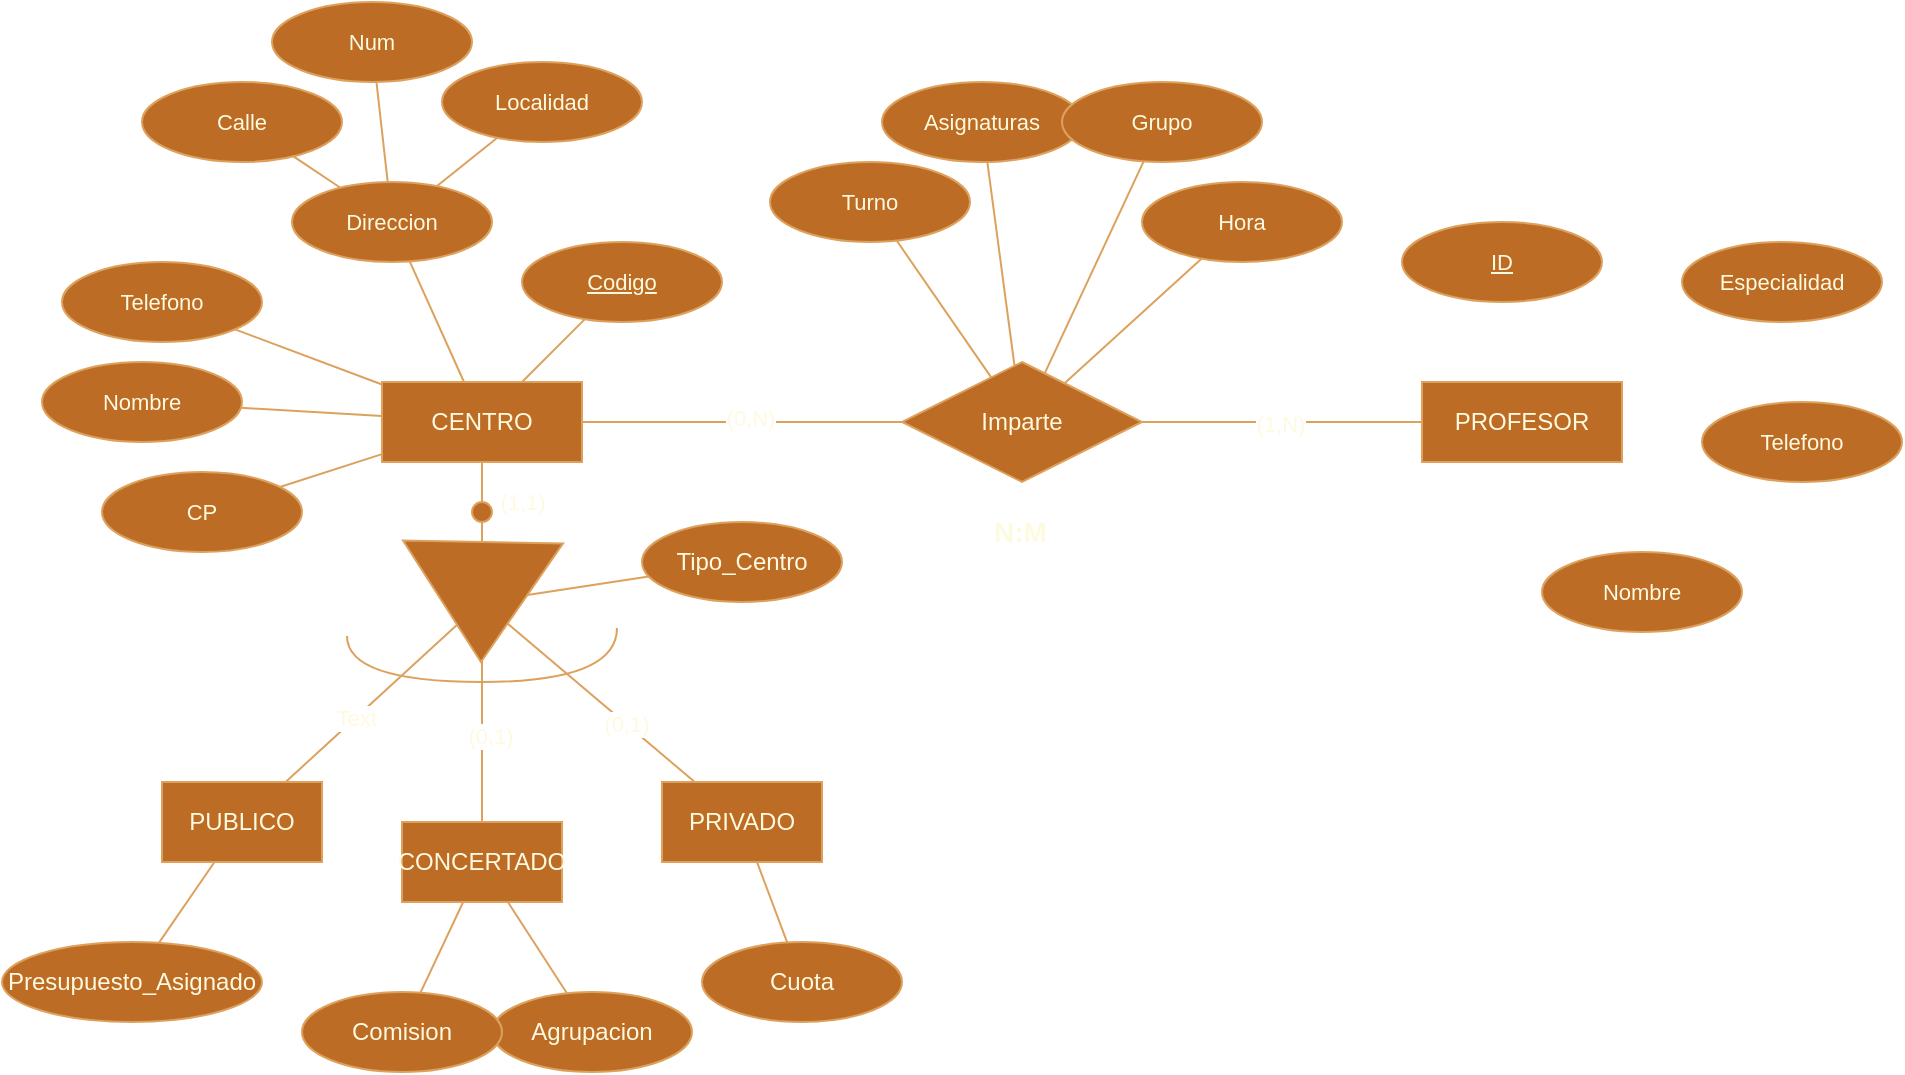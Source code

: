 <mxfile version="22.0.3" type="device">
  <diagram name="Página-1" id="tHIJFMgc6uWTjjo-sYCp">
    <mxGraphModel dx="2261" dy="844" grid="1" gridSize="10" guides="1" tooltips="1" connect="1" arrows="1" fold="1" page="1" pageScale="1" pageWidth="827" pageHeight="1169" math="0" shadow="0">
      <root>
        <mxCell id="0" />
        <mxCell id="1" parent="0" />
        <mxCell id="WT8zlKOzsP_hJUccbTNQ-26" style="edgeStyle=none;shape=connector;rounded=0;orthogonalLoop=1;jettySize=auto;html=1;labelBackgroundColor=default;strokeColor=#DDA15E;align=center;verticalAlign=middle;fontFamily=Helvetica;fontSize=11;fontColor=#FEFAE0;endArrow=none;endFill=0;fillColor=#BC6C25;" edge="1" parent="1" source="WT8zlKOzsP_hJUccbTNQ-1" target="WT8zlKOzsP_hJUccbTNQ-13">
          <mxGeometry relative="1" as="geometry" />
        </mxCell>
        <mxCell id="WT8zlKOzsP_hJUccbTNQ-49" value="(0,N)" style="edgeLabel;html=1;align=center;verticalAlign=middle;resizable=0;points=[];fontSize=11;fontFamily=Helvetica;fontColor=#FEFAE0;" vertex="1" connectable="0" parent="WT8zlKOzsP_hJUccbTNQ-26">
          <mxGeometry x="0.05" y="2" relative="1" as="geometry">
            <mxPoint as="offset" />
          </mxGeometry>
        </mxCell>
        <mxCell id="WT8zlKOzsP_hJUccbTNQ-51" style="edgeStyle=none;shape=connector;rounded=0;orthogonalLoop=1;jettySize=auto;html=1;labelBackgroundColor=default;strokeColor=#DDA15E;align=center;verticalAlign=middle;fontFamily=Helvetica;fontSize=11;fontColor=#FEFAE0;endArrow=none;endFill=0;fillColor=#BC6C25;" edge="1" parent="1" source="WT8zlKOzsP_hJUccbTNQ-1" target="WT8zlKOzsP_hJUccbTNQ-32">
          <mxGeometry relative="1" as="geometry" />
        </mxCell>
        <mxCell id="WT8zlKOzsP_hJUccbTNQ-52" style="edgeStyle=none;shape=connector;rounded=0;orthogonalLoop=1;jettySize=auto;html=1;labelBackgroundColor=default;strokeColor=#DDA15E;align=center;verticalAlign=middle;fontFamily=Helvetica;fontSize=11;fontColor=#FEFAE0;endArrow=none;endFill=0;fillColor=#BC6C25;" edge="1" parent="1" source="WT8zlKOzsP_hJUccbTNQ-1" target="WT8zlKOzsP_hJUccbTNQ-31">
          <mxGeometry relative="1" as="geometry" />
        </mxCell>
        <mxCell id="WT8zlKOzsP_hJUccbTNQ-56" style="edgeStyle=none;shape=connector;rounded=0;orthogonalLoop=1;jettySize=auto;html=1;labelBackgroundColor=default;strokeColor=#DDA15E;align=center;verticalAlign=middle;fontFamily=Helvetica;fontSize=11;fontColor=#FEFAE0;endArrow=none;endFill=0;fillColor=#BC6C25;" edge="1" parent="1" source="WT8zlKOzsP_hJUccbTNQ-1" target="WT8zlKOzsP_hJUccbTNQ-30">
          <mxGeometry relative="1" as="geometry" />
        </mxCell>
        <mxCell id="WT8zlKOzsP_hJUccbTNQ-57" style="edgeStyle=none;shape=connector;rounded=0;orthogonalLoop=1;jettySize=auto;html=1;labelBackgroundColor=default;strokeColor=#DDA15E;align=center;verticalAlign=middle;fontFamily=Helvetica;fontSize=11;fontColor=#FEFAE0;endArrow=none;endFill=0;fillColor=#BC6C25;" edge="1" parent="1" source="WT8zlKOzsP_hJUccbTNQ-1" target="WT8zlKOzsP_hJUccbTNQ-29">
          <mxGeometry relative="1" as="geometry" />
        </mxCell>
        <mxCell id="WT8zlKOzsP_hJUccbTNQ-58" style="edgeStyle=none;shape=connector;rounded=0;orthogonalLoop=1;jettySize=auto;html=1;labelBackgroundColor=default;strokeColor=#DDA15E;align=center;verticalAlign=middle;fontFamily=Helvetica;fontSize=11;fontColor=#FEFAE0;endArrow=none;endFill=0;fillColor=#BC6C25;" edge="1" parent="1" source="WT8zlKOzsP_hJUccbTNQ-1" target="WT8zlKOzsP_hJUccbTNQ-28">
          <mxGeometry relative="1" as="geometry" />
        </mxCell>
        <mxCell id="WT8zlKOzsP_hJUccbTNQ-1" value="CENTRO" style="whiteSpace=wrap;html=1;align=center;labelBackgroundColor=none;fillColor=#BC6C25;strokeColor=#DDA15E;fontColor=#FEFAE0;" vertex="1" parent="1">
          <mxGeometry x="120" y="240" width="100" height="40" as="geometry" />
        </mxCell>
        <mxCell id="WT8zlKOzsP_hJUccbTNQ-22" style="edgeStyle=none;shape=connector;rounded=0;orthogonalLoop=1;jettySize=auto;html=1;labelBackgroundColor=default;strokeColor=#DDA15E;align=center;verticalAlign=middle;fontFamily=Helvetica;fontSize=11;fontColor=#FEFAE0;endArrow=none;endFill=0;fillColor=#BC6C25;" edge="1" parent="1" source="WT8zlKOzsP_hJUccbTNQ-2" target="WT8zlKOzsP_hJUccbTNQ-19">
          <mxGeometry relative="1" as="geometry" />
        </mxCell>
        <mxCell id="WT8zlKOzsP_hJUccbTNQ-23" style="edgeStyle=none;shape=connector;rounded=0;orthogonalLoop=1;jettySize=auto;html=1;labelBackgroundColor=default;strokeColor=#DDA15E;align=center;verticalAlign=middle;fontFamily=Helvetica;fontSize=11;fontColor=#FEFAE0;endArrow=none;endFill=0;fillColor=#BC6C25;" edge="1" parent="1" source="WT8zlKOzsP_hJUccbTNQ-2" target="WT8zlKOzsP_hJUccbTNQ-18">
          <mxGeometry relative="1" as="geometry" />
        </mxCell>
        <mxCell id="WT8zlKOzsP_hJUccbTNQ-2" value="CONCERTADO" style="whiteSpace=wrap;html=1;align=center;labelBackgroundColor=none;fillColor=#BC6C25;strokeColor=#DDA15E;fontColor=#FEFAE0;" vertex="1" parent="1">
          <mxGeometry x="130" y="460" width="80" height="40" as="geometry" />
        </mxCell>
        <mxCell id="WT8zlKOzsP_hJUccbTNQ-3" value="" style="triangle;whiteSpace=wrap;html=1;rotation=91;labelBackgroundColor=none;fillColor=#BC6C25;strokeColor=#DDA15E;fontColor=#FEFAE0;" vertex="1" parent="1">
          <mxGeometry x="140" y="310" width="60" height="80" as="geometry" />
        </mxCell>
        <mxCell id="WT8zlKOzsP_hJUccbTNQ-4" value="" style="ellipse;whiteSpace=wrap;html=1;aspect=fixed;labelBackgroundColor=none;fillColor=#BC6C25;strokeColor=#DDA15E;fontColor=#FEFAE0;" vertex="1" parent="1">
          <mxGeometry x="165" y="300" width="10" height="10" as="geometry" />
        </mxCell>
        <mxCell id="WT8zlKOzsP_hJUccbTNQ-5" value="" style="endArrow=none;html=1;rounded=0;exitX=0.5;exitY=0;exitDx=0;exitDy=0;labelBackgroundColor=none;strokeColor=#DDA15E;fontColor=default;" edge="1" source="WT8zlKOzsP_hJUccbTNQ-4" target="WT8zlKOzsP_hJUccbTNQ-1" parent="1">
          <mxGeometry relative="1" as="geometry">
            <mxPoint x="20" y="330" as="sourcePoint" />
            <mxPoint x="180" y="330" as="targetPoint" />
          </mxGeometry>
        </mxCell>
        <mxCell id="WT8zlKOzsP_hJUccbTNQ-6" value="" style="endArrow=none;html=1;rounded=0;entryX=0.5;entryY=1;entryDx=0;entryDy=0;labelBackgroundColor=none;strokeColor=#DDA15E;fontColor=default;" edge="1" source="WT8zlKOzsP_hJUccbTNQ-3" target="WT8zlKOzsP_hJUccbTNQ-4" parent="1">
          <mxGeometry relative="1" as="geometry">
            <mxPoint x="130" y="360" as="sourcePoint" />
            <mxPoint x="290" y="360" as="targetPoint" />
          </mxGeometry>
        </mxCell>
        <mxCell id="WT8zlKOzsP_hJUccbTNQ-7" value="" style="endArrow=none;html=1;rounded=0;labelBackgroundColor=none;strokeColor=#DDA15E;fontColor=default;" edge="1" source="WT8zlKOzsP_hJUccbTNQ-3" target="WT8zlKOzsP_hJUccbTNQ-2" parent="1">
          <mxGeometry relative="1" as="geometry">
            <mxPoint x="220" y="340" as="sourcePoint" />
            <mxPoint x="380" y="340" as="targetPoint" />
          </mxGeometry>
        </mxCell>
        <mxCell id="WT8zlKOzsP_hJUccbTNQ-61" value="(0,1)" style="edgeLabel;html=1;align=center;verticalAlign=middle;resizable=0;points=[];fontSize=11;fontFamily=Helvetica;fontColor=#FEFAE0;" vertex="1" connectable="0" parent="WT8zlKOzsP_hJUccbTNQ-7">
          <mxGeometry x="-0.065" y="4" relative="1" as="geometry">
            <mxPoint as="offset" />
          </mxGeometry>
        </mxCell>
        <mxCell id="WT8zlKOzsP_hJUccbTNQ-21" style="rounded=0;orthogonalLoop=1;jettySize=auto;html=1;strokeColor=#DDA15E;fontColor=#FEFAE0;fillColor=#BC6C25;endArrow=none;endFill=0;" edge="1" parent="1" source="WT8zlKOzsP_hJUccbTNQ-8" target="WT8zlKOzsP_hJUccbTNQ-20">
          <mxGeometry relative="1" as="geometry" />
        </mxCell>
        <mxCell id="WT8zlKOzsP_hJUccbTNQ-8" value="PUBLICO" style="whiteSpace=wrap;html=1;align=center;labelBackgroundColor=none;fillColor=#BC6C25;strokeColor=#DDA15E;fontColor=#FEFAE0;" vertex="1" parent="1">
          <mxGeometry x="10" y="440" width="80" height="40" as="geometry" />
        </mxCell>
        <mxCell id="WT8zlKOzsP_hJUccbTNQ-24" style="edgeStyle=none;shape=connector;rounded=0;orthogonalLoop=1;jettySize=auto;html=1;labelBackgroundColor=default;strokeColor=#DDA15E;align=center;verticalAlign=middle;fontFamily=Helvetica;fontSize=11;fontColor=#FEFAE0;endArrow=none;endFill=0;fillColor=#BC6C25;" edge="1" parent="1" source="WT8zlKOzsP_hJUccbTNQ-9" target="WT8zlKOzsP_hJUccbTNQ-16">
          <mxGeometry relative="1" as="geometry" />
        </mxCell>
        <mxCell id="WT8zlKOzsP_hJUccbTNQ-9" value="PRIVADO" style="whiteSpace=wrap;html=1;align=center;labelBackgroundColor=none;fillColor=#BC6C25;strokeColor=#DDA15E;fontColor=#FEFAE0;" vertex="1" parent="1">
          <mxGeometry x="260" y="440" width="80" height="40" as="geometry" />
        </mxCell>
        <mxCell id="WT8zlKOzsP_hJUccbTNQ-10" value="" style="endArrow=none;html=1;rounded=0;labelBackgroundColor=none;strokeColor=#DDA15E;fontColor=default;" edge="1" source="WT8zlKOzsP_hJUccbTNQ-3" target="WT8zlKOzsP_hJUccbTNQ-9" parent="1">
          <mxGeometry relative="1" as="geometry">
            <mxPoint x="180" y="389" as="sourcePoint" />
            <mxPoint x="180" y="420" as="targetPoint" />
          </mxGeometry>
        </mxCell>
        <mxCell id="WT8zlKOzsP_hJUccbTNQ-60" value="(0,1)" style="edgeLabel;html=1;align=center;verticalAlign=middle;resizable=0;points=[];fontSize=11;fontFamily=Helvetica;fontColor=#FEFAE0;" vertex="1" connectable="0" parent="WT8zlKOzsP_hJUccbTNQ-10">
          <mxGeometry x="0.267" relative="1" as="geometry">
            <mxPoint as="offset" />
          </mxGeometry>
        </mxCell>
        <mxCell id="WT8zlKOzsP_hJUccbTNQ-11" value="" style="endArrow=none;html=1;rounded=0;labelBackgroundColor=none;strokeColor=#DDA15E;fontColor=default;" edge="1" source="WT8zlKOzsP_hJUccbTNQ-3" target="WT8zlKOzsP_hJUccbTNQ-8" parent="1">
          <mxGeometry relative="1" as="geometry">
            <mxPoint x="192" y="372" as="sourcePoint" />
            <mxPoint x="240" y="420" as="targetPoint" />
          </mxGeometry>
        </mxCell>
        <mxCell id="WT8zlKOzsP_hJUccbTNQ-62" value="Text" style="edgeLabel;html=1;align=center;verticalAlign=middle;resizable=0;points=[];fontSize=11;fontFamily=Helvetica;fontColor=#FEFAE0;" vertex="1" connectable="0" parent="WT8zlKOzsP_hJUccbTNQ-11">
          <mxGeometry x="0.182" relative="1" as="geometry">
            <mxPoint as="offset" />
          </mxGeometry>
        </mxCell>
        <mxCell id="WT8zlKOzsP_hJUccbTNQ-12" value="" style="endArrow=none;html=1;rounded=0;edgeStyle=orthogonalEdgeStyle;curved=1;labelBackgroundColor=none;strokeColor=#DDA15E;fontColor=default;" edge="1" parent="1">
          <mxGeometry width="50" height="50" relative="1" as="geometry">
            <mxPoint x="102.5" y="367" as="sourcePoint" />
            <mxPoint x="237.5" y="363" as="targetPoint" />
            <Array as="points">
              <mxPoint x="102.5" y="390" />
              <mxPoint x="237.5" y="390" />
            </Array>
          </mxGeometry>
        </mxCell>
        <mxCell id="WT8zlKOzsP_hJUccbTNQ-27" style="edgeStyle=none;shape=connector;rounded=0;orthogonalLoop=1;jettySize=auto;html=1;labelBackgroundColor=default;strokeColor=#DDA15E;align=center;verticalAlign=middle;fontFamily=Helvetica;fontSize=11;fontColor=#FEFAE0;endArrow=none;endFill=0;fillColor=#BC6C25;" edge="1" parent="1" source="WT8zlKOzsP_hJUccbTNQ-13" target="WT8zlKOzsP_hJUccbTNQ-14">
          <mxGeometry relative="1" as="geometry" />
        </mxCell>
        <mxCell id="WT8zlKOzsP_hJUccbTNQ-48" value="(1,N)" style="edgeLabel;html=1;align=center;verticalAlign=middle;resizable=0;points=[];fontSize=11;fontFamily=Helvetica;fontColor=#FEFAE0;" vertex="1" connectable="0" parent="WT8zlKOzsP_hJUccbTNQ-27">
          <mxGeometry x="-0.014" y="-1" relative="1" as="geometry">
            <mxPoint as="offset" />
          </mxGeometry>
        </mxCell>
        <mxCell id="WT8zlKOzsP_hJUccbTNQ-40" style="edgeStyle=none;shape=connector;rounded=0;orthogonalLoop=1;jettySize=auto;html=1;labelBackgroundColor=default;strokeColor=#DDA15E;align=center;verticalAlign=middle;fontFamily=Helvetica;fontSize=11;fontColor=#FEFAE0;endArrow=none;endFill=0;fillColor=#BC6C25;" edge="1" parent="1" source="WT8zlKOzsP_hJUccbTNQ-13" target="WT8zlKOzsP_hJUccbTNQ-36">
          <mxGeometry relative="1" as="geometry" />
        </mxCell>
        <mxCell id="WT8zlKOzsP_hJUccbTNQ-41" style="edgeStyle=none;shape=connector;rounded=0;orthogonalLoop=1;jettySize=auto;html=1;labelBackgroundColor=default;strokeColor=#DDA15E;align=center;verticalAlign=middle;fontFamily=Helvetica;fontSize=11;fontColor=#FEFAE0;endArrow=none;endFill=0;fillColor=#BC6C25;" edge="1" parent="1" source="WT8zlKOzsP_hJUccbTNQ-13" target="WT8zlKOzsP_hJUccbTNQ-37">
          <mxGeometry relative="1" as="geometry" />
        </mxCell>
        <mxCell id="WT8zlKOzsP_hJUccbTNQ-42" style="edgeStyle=none;shape=connector;rounded=0;orthogonalLoop=1;jettySize=auto;html=1;labelBackgroundColor=default;strokeColor=#DDA15E;align=center;verticalAlign=middle;fontFamily=Helvetica;fontSize=11;fontColor=#FEFAE0;endArrow=none;endFill=0;fillColor=#BC6C25;" edge="1" parent="1" source="WT8zlKOzsP_hJUccbTNQ-13" target="WT8zlKOzsP_hJUccbTNQ-38">
          <mxGeometry relative="1" as="geometry" />
        </mxCell>
        <mxCell id="WT8zlKOzsP_hJUccbTNQ-43" style="edgeStyle=none;shape=connector;rounded=0;orthogonalLoop=1;jettySize=auto;html=1;labelBackgroundColor=default;strokeColor=#DDA15E;align=center;verticalAlign=middle;fontFamily=Helvetica;fontSize=11;fontColor=#FEFAE0;endArrow=none;endFill=0;fillColor=#BC6C25;" edge="1" parent="1" source="WT8zlKOzsP_hJUccbTNQ-13" target="WT8zlKOzsP_hJUccbTNQ-39">
          <mxGeometry relative="1" as="geometry" />
        </mxCell>
        <mxCell id="WT8zlKOzsP_hJUccbTNQ-13" value="Imparte" style="shape=rhombus;perimeter=rhombusPerimeter;whiteSpace=wrap;html=1;align=center;strokeColor=#DDA15E;fontColor=#FEFAE0;fillColor=#BC6C25;" vertex="1" parent="1">
          <mxGeometry x="380" y="230" width="120" height="60" as="geometry" />
        </mxCell>
        <mxCell id="WT8zlKOzsP_hJUccbTNQ-14" value="PROFESOR" style="whiteSpace=wrap;html=1;align=center;strokeColor=#DDA15E;fontColor=#FEFAE0;fillColor=#BC6C25;" vertex="1" parent="1">
          <mxGeometry x="640" y="240" width="100" height="40" as="geometry" />
        </mxCell>
        <mxCell id="WT8zlKOzsP_hJUccbTNQ-25" style="edgeStyle=none;shape=connector;rounded=0;orthogonalLoop=1;jettySize=auto;html=1;labelBackgroundColor=default;strokeColor=#DDA15E;align=center;verticalAlign=middle;fontFamily=Helvetica;fontSize=11;fontColor=#FEFAE0;endArrow=none;endFill=0;fillColor=#BC6C25;" edge="1" parent="1" source="WT8zlKOzsP_hJUccbTNQ-15" target="WT8zlKOzsP_hJUccbTNQ-3">
          <mxGeometry relative="1" as="geometry" />
        </mxCell>
        <mxCell id="WT8zlKOzsP_hJUccbTNQ-15" value="Tipo_Centro" style="ellipse;whiteSpace=wrap;html=1;align=center;strokeColor=#DDA15E;fontColor=#FEFAE0;fillColor=#BC6C25;" vertex="1" parent="1">
          <mxGeometry x="250" y="310" width="100" height="40" as="geometry" />
        </mxCell>
        <mxCell id="WT8zlKOzsP_hJUccbTNQ-16" value="Cuota" style="ellipse;whiteSpace=wrap;html=1;align=center;strokeColor=#DDA15E;fontColor=#FEFAE0;fillColor=#BC6C25;" vertex="1" parent="1">
          <mxGeometry x="280" y="520" width="100" height="40" as="geometry" />
        </mxCell>
        <mxCell id="WT8zlKOzsP_hJUccbTNQ-18" value="Agrupacion" style="ellipse;whiteSpace=wrap;html=1;align=center;strokeColor=#DDA15E;fontColor=#FEFAE0;fillColor=#BC6C25;" vertex="1" parent="1">
          <mxGeometry x="175" y="545" width="100" height="40" as="geometry" />
        </mxCell>
        <mxCell id="WT8zlKOzsP_hJUccbTNQ-19" value="Comision" style="ellipse;whiteSpace=wrap;html=1;align=center;strokeColor=#DDA15E;fontColor=#FEFAE0;fillColor=#BC6C25;" vertex="1" parent="1">
          <mxGeometry x="80" y="545" width="100" height="40" as="geometry" />
        </mxCell>
        <mxCell id="WT8zlKOzsP_hJUccbTNQ-20" value="Presupuesto_Asignado" style="ellipse;whiteSpace=wrap;html=1;align=center;strokeColor=#DDA15E;fontColor=#FEFAE0;fillColor=#BC6C25;" vertex="1" parent="1">
          <mxGeometry x="-70" y="520" width="130" height="40" as="geometry" />
        </mxCell>
        <mxCell id="WT8zlKOzsP_hJUccbTNQ-28" value="CP" style="ellipse;whiteSpace=wrap;html=1;align=center;strokeColor=#DDA15E;fontFamily=Helvetica;fontSize=11;fontColor=#FEFAE0;fillColor=#BC6C25;" vertex="1" parent="1">
          <mxGeometry x="-20" y="285" width="100" height="40" as="geometry" />
        </mxCell>
        <mxCell id="WT8zlKOzsP_hJUccbTNQ-29" value="Nombre" style="ellipse;whiteSpace=wrap;html=1;align=center;strokeColor=#DDA15E;fontFamily=Helvetica;fontSize=11;fontColor=#FEFAE0;fillColor=#BC6C25;" vertex="1" parent="1">
          <mxGeometry x="-50" y="230" width="100" height="40" as="geometry" />
        </mxCell>
        <mxCell id="WT8zlKOzsP_hJUccbTNQ-30" value="Telefono" style="ellipse;whiteSpace=wrap;html=1;align=center;strokeColor=#DDA15E;fontFamily=Helvetica;fontSize=11;fontColor=#FEFAE0;fillColor=#BC6C25;" vertex="1" parent="1">
          <mxGeometry x="-40" y="180" width="100" height="40" as="geometry" />
        </mxCell>
        <mxCell id="WT8zlKOzsP_hJUccbTNQ-53" style="edgeStyle=none;shape=connector;rounded=0;orthogonalLoop=1;jettySize=auto;html=1;labelBackgroundColor=default;strokeColor=#DDA15E;align=center;verticalAlign=middle;fontFamily=Helvetica;fontSize=11;fontColor=#FEFAE0;endArrow=none;endFill=0;fillColor=#BC6C25;" edge="1" parent="1" source="WT8zlKOzsP_hJUccbTNQ-31" target="WT8zlKOzsP_hJUccbTNQ-33">
          <mxGeometry relative="1" as="geometry" />
        </mxCell>
        <mxCell id="WT8zlKOzsP_hJUccbTNQ-54" style="edgeStyle=none;shape=connector;rounded=0;orthogonalLoop=1;jettySize=auto;html=1;labelBackgroundColor=default;strokeColor=#DDA15E;align=center;verticalAlign=middle;fontFamily=Helvetica;fontSize=11;fontColor=#FEFAE0;endArrow=none;endFill=0;fillColor=#BC6C25;" edge="1" parent="1" source="WT8zlKOzsP_hJUccbTNQ-31" target="WT8zlKOzsP_hJUccbTNQ-34">
          <mxGeometry relative="1" as="geometry" />
        </mxCell>
        <mxCell id="WT8zlKOzsP_hJUccbTNQ-55" style="edgeStyle=none;shape=connector;rounded=0;orthogonalLoop=1;jettySize=auto;html=1;labelBackgroundColor=default;strokeColor=#DDA15E;align=center;verticalAlign=middle;fontFamily=Helvetica;fontSize=11;fontColor=#FEFAE0;endArrow=none;endFill=0;fillColor=#BC6C25;" edge="1" parent="1" source="WT8zlKOzsP_hJUccbTNQ-31" target="WT8zlKOzsP_hJUccbTNQ-35">
          <mxGeometry relative="1" as="geometry" />
        </mxCell>
        <mxCell id="WT8zlKOzsP_hJUccbTNQ-31" value="Direccion" style="ellipse;whiteSpace=wrap;html=1;align=center;strokeColor=#DDA15E;fontFamily=Helvetica;fontSize=11;fontColor=#FEFAE0;fillColor=#BC6C25;" vertex="1" parent="1">
          <mxGeometry x="75" y="140" width="100" height="40" as="geometry" />
        </mxCell>
        <mxCell id="WT8zlKOzsP_hJUccbTNQ-32" value="Codigo" style="ellipse;whiteSpace=wrap;html=1;align=center;fontStyle=4;strokeColor=#DDA15E;fontFamily=Helvetica;fontSize=11;fontColor=#FEFAE0;fillColor=#BC6C25;" vertex="1" parent="1">
          <mxGeometry x="190" y="170" width="100" height="40" as="geometry" />
        </mxCell>
        <mxCell id="WT8zlKOzsP_hJUccbTNQ-33" value="Calle" style="ellipse;whiteSpace=wrap;html=1;align=center;strokeColor=#DDA15E;fontFamily=Helvetica;fontSize=11;fontColor=#FEFAE0;fillColor=#BC6C25;" vertex="1" parent="1">
          <mxGeometry y="90" width="100" height="40" as="geometry" />
        </mxCell>
        <mxCell id="WT8zlKOzsP_hJUccbTNQ-34" value="Num" style="ellipse;whiteSpace=wrap;html=1;align=center;strokeColor=#DDA15E;fontFamily=Helvetica;fontSize=11;fontColor=#FEFAE0;fillColor=#BC6C25;" vertex="1" parent="1">
          <mxGeometry x="65" y="50" width="100" height="40" as="geometry" />
        </mxCell>
        <mxCell id="WT8zlKOzsP_hJUccbTNQ-35" value="Localidad" style="ellipse;whiteSpace=wrap;html=1;align=center;strokeColor=#DDA15E;fontFamily=Helvetica;fontSize=11;fontColor=#FEFAE0;fillColor=#BC6C25;" vertex="1" parent="1">
          <mxGeometry x="150" y="80" width="100" height="40" as="geometry" />
        </mxCell>
        <mxCell id="WT8zlKOzsP_hJUccbTNQ-36" value="Turno" style="ellipse;whiteSpace=wrap;html=1;align=center;strokeColor=#DDA15E;fontFamily=Helvetica;fontSize=11;fontColor=#FEFAE0;fillColor=#BC6C25;" vertex="1" parent="1">
          <mxGeometry x="314" y="130" width="100" height="40" as="geometry" />
        </mxCell>
        <mxCell id="WT8zlKOzsP_hJUccbTNQ-37" value="Asignaturas" style="ellipse;whiteSpace=wrap;html=1;align=center;strokeColor=#DDA15E;fontFamily=Helvetica;fontSize=11;fontColor=#FEFAE0;fillColor=#BC6C25;" vertex="1" parent="1">
          <mxGeometry x="370" y="90" width="100" height="40" as="geometry" />
        </mxCell>
        <mxCell id="WT8zlKOzsP_hJUccbTNQ-38" value="Grupo" style="ellipse;whiteSpace=wrap;html=1;align=center;strokeColor=#DDA15E;fontFamily=Helvetica;fontSize=11;fontColor=#FEFAE0;fillColor=#BC6C25;" vertex="1" parent="1">
          <mxGeometry x="460" y="90" width="100" height="40" as="geometry" />
        </mxCell>
        <mxCell id="WT8zlKOzsP_hJUccbTNQ-39" value="Hora" style="ellipse;whiteSpace=wrap;html=1;align=center;strokeColor=#DDA15E;fontFamily=Helvetica;fontSize=11;fontColor=#FEFAE0;fillColor=#BC6C25;" vertex="1" parent="1">
          <mxGeometry x="500" y="140" width="100" height="40" as="geometry" />
        </mxCell>
        <mxCell id="WT8zlKOzsP_hJUccbTNQ-44" value="ID" style="ellipse;whiteSpace=wrap;html=1;align=center;fontStyle=4;strokeColor=#DDA15E;fontFamily=Helvetica;fontSize=11;fontColor=#FEFAE0;fillColor=#BC6C25;" vertex="1" parent="1">
          <mxGeometry x="630" y="160" width="100" height="40" as="geometry" />
        </mxCell>
        <mxCell id="WT8zlKOzsP_hJUccbTNQ-45" value="Especialidad" style="ellipse;whiteSpace=wrap;html=1;align=center;strokeColor=#DDA15E;fontFamily=Helvetica;fontSize=11;fontColor=#FEFAE0;fillColor=#BC6C25;" vertex="1" parent="1">
          <mxGeometry x="770" y="170" width="100" height="40" as="geometry" />
        </mxCell>
        <mxCell id="WT8zlKOzsP_hJUccbTNQ-46" value="Telefono" style="ellipse;whiteSpace=wrap;html=1;align=center;strokeColor=#DDA15E;fontFamily=Helvetica;fontSize=11;fontColor=#FEFAE0;fillColor=#BC6C25;" vertex="1" parent="1">
          <mxGeometry x="780" y="250" width="100" height="40" as="geometry" />
        </mxCell>
        <mxCell id="WT8zlKOzsP_hJUccbTNQ-47" value="Nombre" style="ellipse;whiteSpace=wrap;html=1;align=center;strokeColor=#DDA15E;fontFamily=Helvetica;fontSize=11;fontColor=#FEFAE0;fillColor=#BC6C25;" vertex="1" parent="1">
          <mxGeometry x="700" y="325" width="100" height="40" as="geometry" />
        </mxCell>
        <mxCell id="WT8zlKOzsP_hJUccbTNQ-50" value="&lt;font style=&quot;font-size: 14px;&quot;&gt;&lt;b&gt;N:M&lt;/b&gt;&lt;/font&gt;" style="text;strokeColor=none;fillColor=none;spacingLeft=4;spacingRight=4;overflow=hidden;rotatable=0;points=[[0,0.5],[1,0.5]];portConstraint=eastwest;fontSize=11;whiteSpace=wrap;html=1;fontFamily=Helvetica;fontColor=#FEFAE0;" vertex="1" parent="1">
          <mxGeometry x="420" y="300" width="40" height="30" as="geometry" />
        </mxCell>
        <mxCell id="WT8zlKOzsP_hJUccbTNQ-59" value="(1,1)" style="text;html=1;align=center;verticalAlign=middle;resizable=0;points=[];autosize=1;strokeColor=none;fillColor=none;fontSize=11;fontFamily=Helvetica;fontColor=#FEFAE0;" vertex="1" parent="1">
          <mxGeometry x="165" y="285" width="50" height="30" as="geometry" />
        </mxCell>
      </root>
    </mxGraphModel>
  </diagram>
</mxfile>
